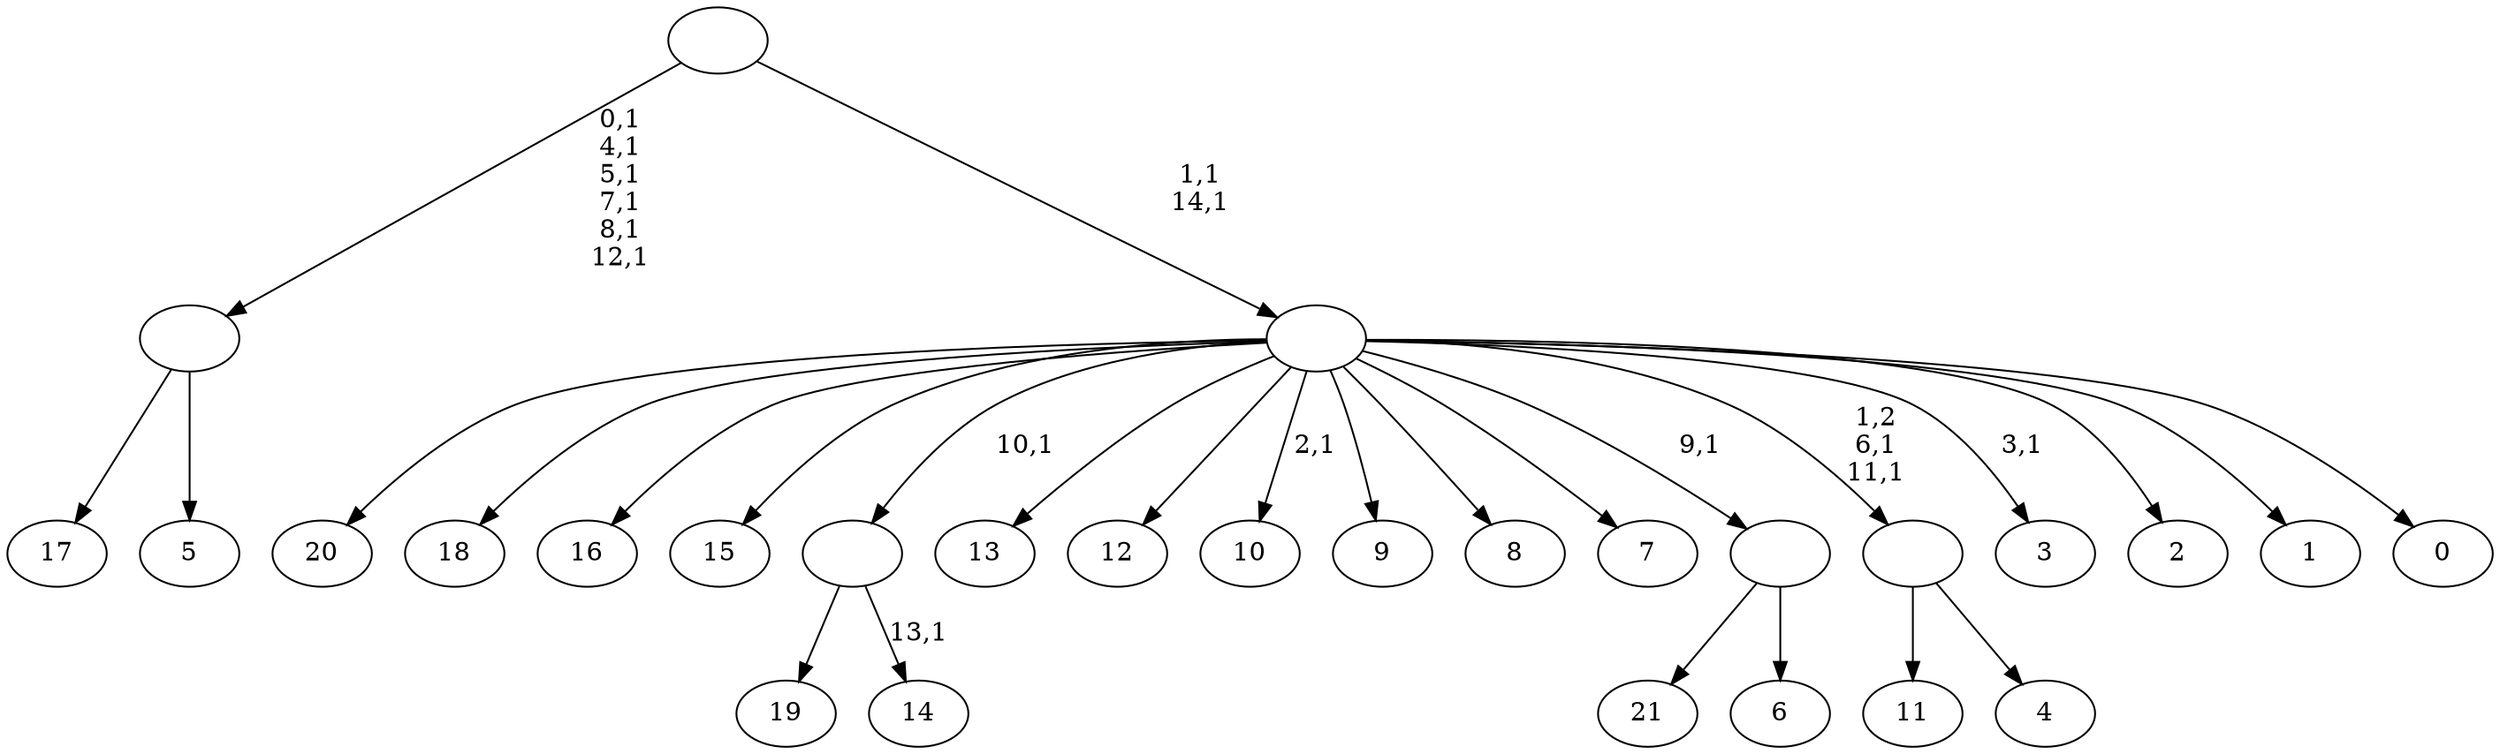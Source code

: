 digraph T {
	37 [label="21"]
	36 [label="20"]
	35 [label="19"]
	34 [label="18"]
	33 [label="17"]
	32 [label="16"]
	31 [label="15"]
	30 [label="14"]
	28 [label=""]
	27 [label="13"]
	26 [label="12"]
	25 [label="11"]
	24 [label="10"]
	22 [label="9"]
	21 [label="8"]
	20 [label="7"]
	19 [label="6"]
	18 [label=""]
	17 [label="5"]
	16 [label=""]
	10 [label="4"]
	9 [label=""]
	7 [label="3"]
	5 [label="2"]
	4 [label="1"]
	3 [label="0"]
	2 [label=""]
	0 [label=""]
	28 -> 30 [label="13,1"]
	28 -> 35 [label=""]
	18 -> 37 [label=""]
	18 -> 19 [label=""]
	16 -> 33 [label=""]
	16 -> 17 [label=""]
	9 -> 25 [label=""]
	9 -> 10 [label=""]
	2 -> 7 [label="3,1"]
	2 -> 9 [label="1,2\n6,1\n11,1"]
	2 -> 24 [label="2,1"]
	2 -> 36 [label=""]
	2 -> 34 [label=""]
	2 -> 32 [label=""]
	2 -> 31 [label=""]
	2 -> 28 [label="10,1"]
	2 -> 27 [label=""]
	2 -> 26 [label=""]
	2 -> 22 [label=""]
	2 -> 21 [label=""]
	2 -> 20 [label=""]
	2 -> 18 [label="9,1"]
	2 -> 5 [label=""]
	2 -> 4 [label=""]
	2 -> 3 [label=""]
	0 -> 2 [label="1,1\n14,1"]
	0 -> 16 [label="0,1\n4,1\n5,1\n7,1\n8,1\n12,1"]
}
